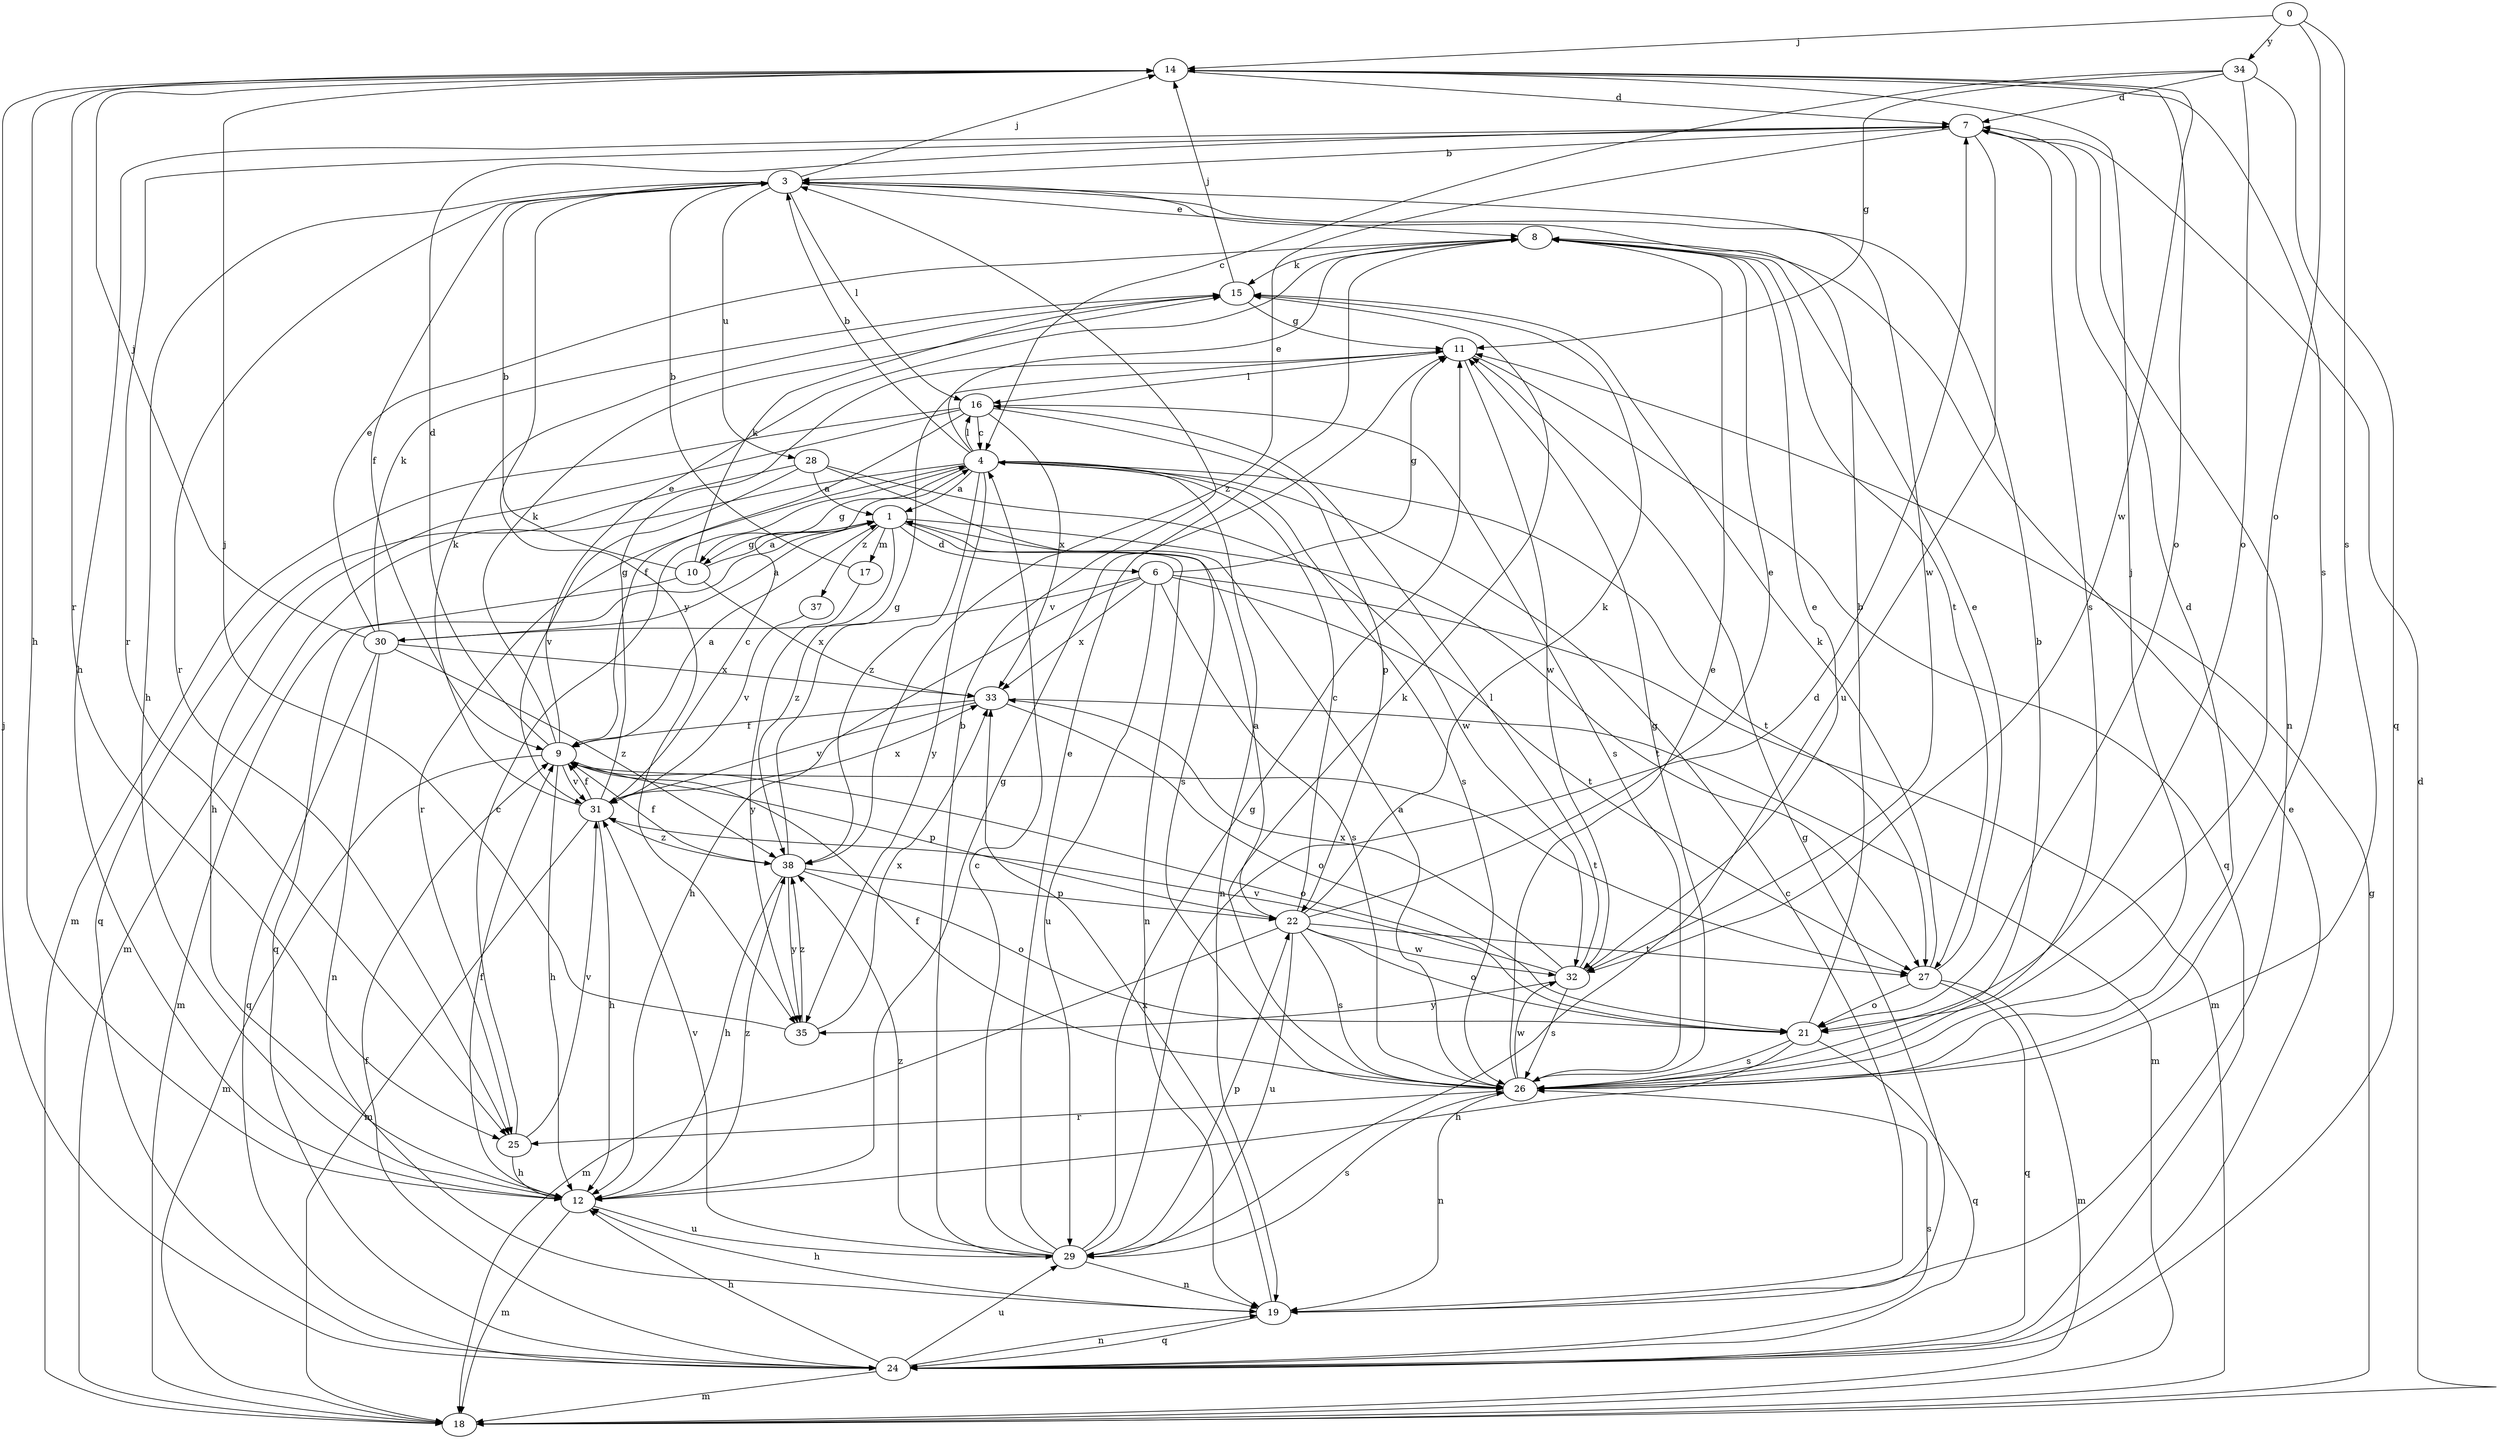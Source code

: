 strict digraph  {
0;
1;
3;
4;
6;
7;
8;
9;
10;
11;
12;
14;
15;
16;
17;
18;
19;
21;
22;
24;
25;
26;
27;
28;
29;
30;
31;
32;
33;
34;
35;
37;
38;
0 -> 14  [label=j];
0 -> 21  [label=o];
0 -> 26  [label=s];
0 -> 34  [label=y];
1 -> 6  [label=d];
1 -> 10  [label=g];
1 -> 17  [label=m];
1 -> 19  [label=n];
1 -> 24  [label=q];
1 -> 27  [label=t];
1 -> 37  [label=z];
1 -> 38  [label=z];
3 -> 8  [label=e];
3 -> 9  [label=f];
3 -> 12  [label=h];
3 -> 14  [label=j];
3 -> 16  [label=l];
3 -> 25  [label=r];
3 -> 28  [label=u];
3 -> 32  [label=w];
3 -> 35  [label=y];
4 -> 1  [label=a];
4 -> 3  [label=b];
4 -> 8  [label=e];
4 -> 10  [label=g];
4 -> 16  [label=l];
4 -> 18  [label=m];
4 -> 19  [label=n];
4 -> 25  [label=r];
4 -> 26  [label=s];
4 -> 27  [label=t];
4 -> 35  [label=y];
4 -> 38  [label=z];
6 -> 11  [label=g];
6 -> 12  [label=h];
6 -> 18  [label=m];
6 -> 26  [label=s];
6 -> 27  [label=t];
6 -> 29  [label=u];
6 -> 30  [label=v];
6 -> 33  [label=x];
7 -> 3  [label=b];
7 -> 12  [label=h];
7 -> 19  [label=n];
7 -> 25  [label=r];
7 -> 26  [label=s];
7 -> 29  [label=u];
7 -> 38  [label=z];
8 -> 15  [label=k];
8 -> 27  [label=t];
9 -> 1  [label=a];
9 -> 7  [label=d];
9 -> 8  [label=e];
9 -> 12  [label=h];
9 -> 15  [label=k];
9 -> 18  [label=m];
9 -> 21  [label=o];
9 -> 22  [label=p];
9 -> 27  [label=t];
9 -> 31  [label=v];
10 -> 1  [label=a];
10 -> 3  [label=b];
10 -> 15  [label=k];
10 -> 18  [label=m];
10 -> 33  [label=x];
11 -> 16  [label=l];
11 -> 24  [label=q];
11 -> 32  [label=w];
12 -> 9  [label=f];
12 -> 11  [label=g];
12 -> 18  [label=m];
12 -> 29  [label=u];
12 -> 38  [label=z];
14 -> 7  [label=d];
14 -> 12  [label=h];
14 -> 21  [label=o];
14 -> 25  [label=r];
14 -> 26  [label=s];
14 -> 32  [label=w];
15 -> 11  [label=g];
15 -> 14  [label=j];
16 -> 4  [label=c];
16 -> 9  [label=f];
16 -> 12  [label=h];
16 -> 18  [label=m];
16 -> 22  [label=p];
16 -> 26  [label=s];
16 -> 33  [label=x];
17 -> 3  [label=b];
17 -> 35  [label=y];
18 -> 7  [label=d];
18 -> 11  [label=g];
19 -> 4  [label=c];
19 -> 11  [label=g];
19 -> 12  [label=h];
19 -> 24  [label=q];
19 -> 33  [label=x];
21 -> 3  [label=b];
21 -> 12  [label=h];
21 -> 24  [label=q];
21 -> 26  [label=s];
22 -> 1  [label=a];
22 -> 4  [label=c];
22 -> 8  [label=e];
22 -> 15  [label=k];
22 -> 18  [label=m];
22 -> 21  [label=o];
22 -> 26  [label=s];
22 -> 27  [label=t];
22 -> 29  [label=u];
22 -> 32  [label=w];
24 -> 8  [label=e];
24 -> 9  [label=f];
24 -> 12  [label=h];
24 -> 14  [label=j];
24 -> 18  [label=m];
24 -> 19  [label=n];
24 -> 26  [label=s];
24 -> 29  [label=u];
25 -> 4  [label=c];
25 -> 12  [label=h];
25 -> 31  [label=v];
26 -> 1  [label=a];
26 -> 3  [label=b];
26 -> 7  [label=d];
26 -> 8  [label=e];
26 -> 9  [label=f];
26 -> 11  [label=g];
26 -> 14  [label=j];
26 -> 15  [label=k];
26 -> 19  [label=n];
26 -> 25  [label=r];
26 -> 32  [label=w];
27 -> 8  [label=e];
27 -> 15  [label=k];
27 -> 18  [label=m];
27 -> 21  [label=o];
27 -> 24  [label=q];
28 -> 1  [label=a];
28 -> 24  [label=q];
28 -> 26  [label=s];
28 -> 31  [label=v];
28 -> 32  [label=w];
29 -> 3  [label=b];
29 -> 4  [label=c];
29 -> 7  [label=d];
29 -> 8  [label=e];
29 -> 11  [label=g];
29 -> 19  [label=n];
29 -> 22  [label=p];
29 -> 26  [label=s];
29 -> 31  [label=v];
29 -> 38  [label=z];
30 -> 1  [label=a];
30 -> 8  [label=e];
30 -> 14  [label=j];
30 -> 15  [label=k];
30 -> 19  [label=n];
30 -> 24  [label=q];
30 -> 33  [label=x];
30 -> 38  [label=z];
31 -> 4  [label=c];
31 -> 9  [label=f];
31 -> 11  [label=g];
31 -> 12  [label=h];
31 -> 15  [label=k];
31 -> 18  [label=m];
31 -> 33  [label=x];
31 -> 38  [label=z];
32 -> 8  [label=e];
32 -> 16  [label=l];
32 -> 26  [label=s];
32 -> 31  [label=v];
32 -> 33  [label=x];
32 -> 35  [label=y];
33 -> 9  [label=f];
33 -> 18  [label=m];
33 -> 21  [label=o];
33 -> 31  [label=v];
34 -> 4  [label=c];
34 -> 7  [label=d];
34 -> 11  [label=g];
34 -> 21  [label=o];
34 -> 24  [label=q];
35 -> 14  [label=j];
35 -> 33  [label=x];
35 -> 38  [label=z];
37 -> 31  [label=v];
38 -> 9  [label=f];
38 -> 11  [label=g];
38 -> 12  [label=h];
38 -> 21  [label=o];
38 -> 22  [label=p];
38 -> 35  [label=y];
}
